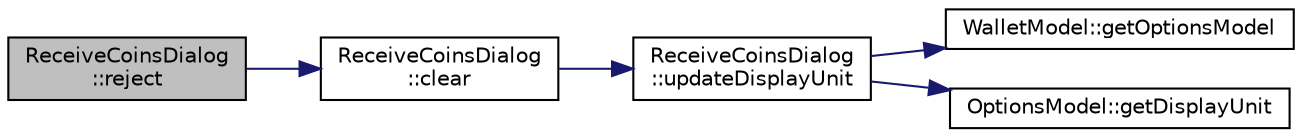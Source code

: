 digraph "ReceiveCoinsDialog::reject"
{
  edge [fontname="Helvetica",fontsize="10",labelfontname="Helvetica",labelfontsize="10"];
  node [fontname="Helvetica",fontsize="10",shape=record];
  rankdir="LR";
  Node331 [label="ReceiveCoinsDialog\l::reject",height=0.2,width=0.4,color="black", fillcolor="grey75", style="filled", fontcolor="black"];
  Node331 -> Node332 [color="midnightblue",fontsize="10",style="solid",fontname="Helvetica"];
  Node332 [label="ReceiveCoinsDialog\l::clear",height=0.2,width=0.4,color="black", fillcolor="white", style="filled",URL="$class_receive_coins_dialog.html#aaea0511f0ab43f1d2b23f8684d1edfc3"];
  Node332 -> Node333 [color="midnightblue",fontsize="10",style="solid",fontname="Helvetica"];
  Node333 [label="ReceiveCoinsDialog\l::updateDisplayUnit",height=0.2,width=0.4,color="black", fillcolor="white", style="filled",URL="$class_receive_coins_dialog.html#a19eca7743c5326eee821bb8c0af234bb"];
  Node333 -> Node334 [color="midnightblue",fontsize="10",style="solid",fontname="Helvetica"];
  Node334 [label="WalletModel::getOptionsModel",height=0.2,width=0.4,color="black", fillcolor="white", style="filled",URL="$class_wallet_model.html#a96d53e56b3f8f07537ea2523f7a7d300"];
  Node333 -> Node335 [color="midnightblue",fontsize="10",style="solid",fontname="Helvetica"];
  Node335 [label="OptionsModel::getDisplayUnit",height=0.2,width=0.4,color="black", fillcolor="white", style="filled",URL="$class_options_model.html#a3b6e4d4ef42be3aaba315b8cd14f468e"];
}
